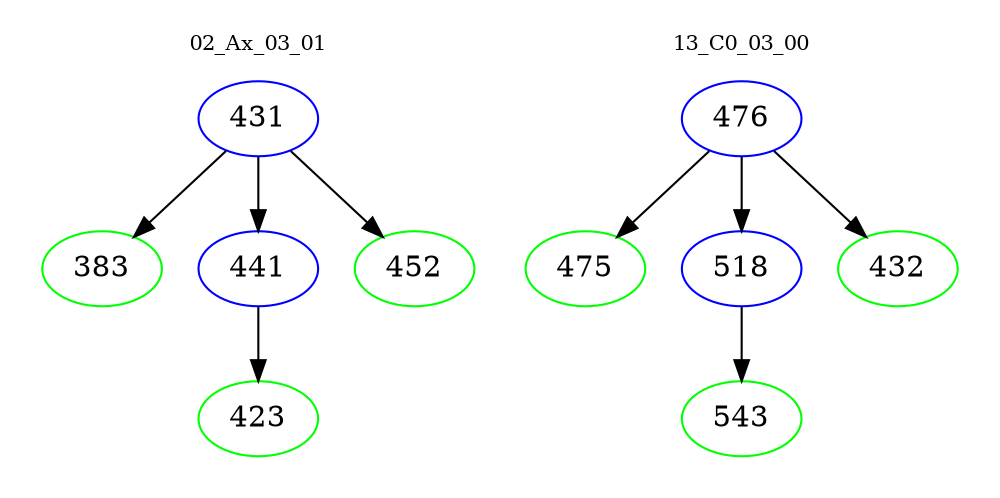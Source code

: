 digraph{
subgraph cluster_0 {
color = white
label = "02_Ax_03_01";
fontsize=10;
T0_431 [label="431", color="blue"]
T0_431 -> T0_383 [color="black"]
T0_383 [label="383", color="green"]
T0_431 -> T0_441 [color="black"]
T0_441 [label="441", color="blue"]
T0_441 -> T0_423 [color="black"]
T0_423 [label="423", color="green"]
T0_431 -> T0_452 [color="black"]
T0_452 [label="452", color="green"]
}
subgraph cluster_1 {
color = white
label = "13_C0_03_00";
fontsize=10;
T1_476 [label="476", color="blue"]
T1_476 -> T1_475 [color="black"]
T1_475 [label="475", color="green"]
T1_476 -> T1_518 [color="black"]
T1_518 [label="518", color="blue"]
T1_518 -> T1_543 [color="black"]
T1_543 [label="543", color="green"]
T1_476 -> T1_432 [color="black"]
T1_432 [label="432", color="green"]
}
}
